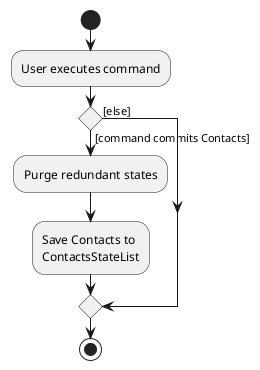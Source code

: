 @startuml
start
:User executes command;

'Since the beta syntax does not support placing the condition outside the
'diamond we place it as the true branch instead.

if () then ([command commits Contacts])
    :Purge redundant states;
    :Save Contacts to
    ContactsStateList;
else ([else])
endif
stop
@enduml
